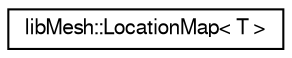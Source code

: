 digraph "Graphical Class Hierarchy"
{
  edge [fontname="FreeSans",fontsize="10",labelfontname="FreeSans",labelfontsize="10"];
  node [fontname="FreeSans",fontsize="10",shape=record];
  rankdir="LR";
  Node1 [label="libMesh::LocationMap\< T \>",height=0.2,width=0.4,color="black", fillcolor="white", style="filled",URL="$classlibMesh_1_1LocationMap.html"];
}
